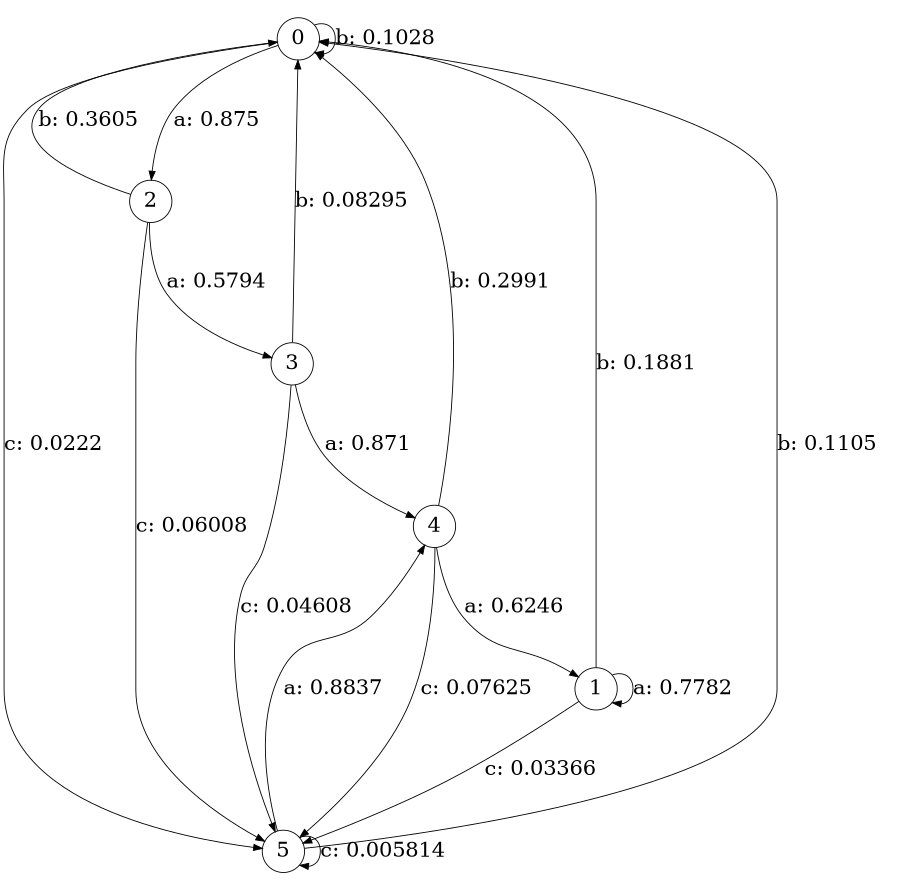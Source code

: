 digraph "d2-200nw-t0-cen-SML" {
size = "6,8.5";
ratio = "fill";
node [shape = circle];
node [fontsize = 24];
edge [fontsize = 24];
0 -> 2 [label = "a: 0.875    "];
0 -> 0 [label = "b: 0.1028   "];
0 -> 5 [label = "c: 0.0222   "];
1 -> 1 [label = "a: 0.7782   "];
1 -> 0 [label = "b: 0.1881   "];
1 -> 5 [label = "c: 0.03366  "];
2 -> 3 [label = "a: 0.5794   "];
2 -> 0 [label = "b: 0.3605   "];
2 -> 5 [label = "c: 0.06008  "];
3 -> 4 [label = "a: 0.871    "];
3 -> 0 [label = "b: 0.08295  "];
3 -> 5 [label = "c: 0.04608  "];
4 -> 1 [label = "a: 0.6246   "];
4 -> 0 [label = "b: 0.2991   "];
4 -> 5 [label = "c: 0.07625  "];
5 -> 4 [label = "a: 0.8837   "];
5 -> 0 [label = "b: 0.1105   "];
5 -> 5 [label = "c: 0.005814  "];
}